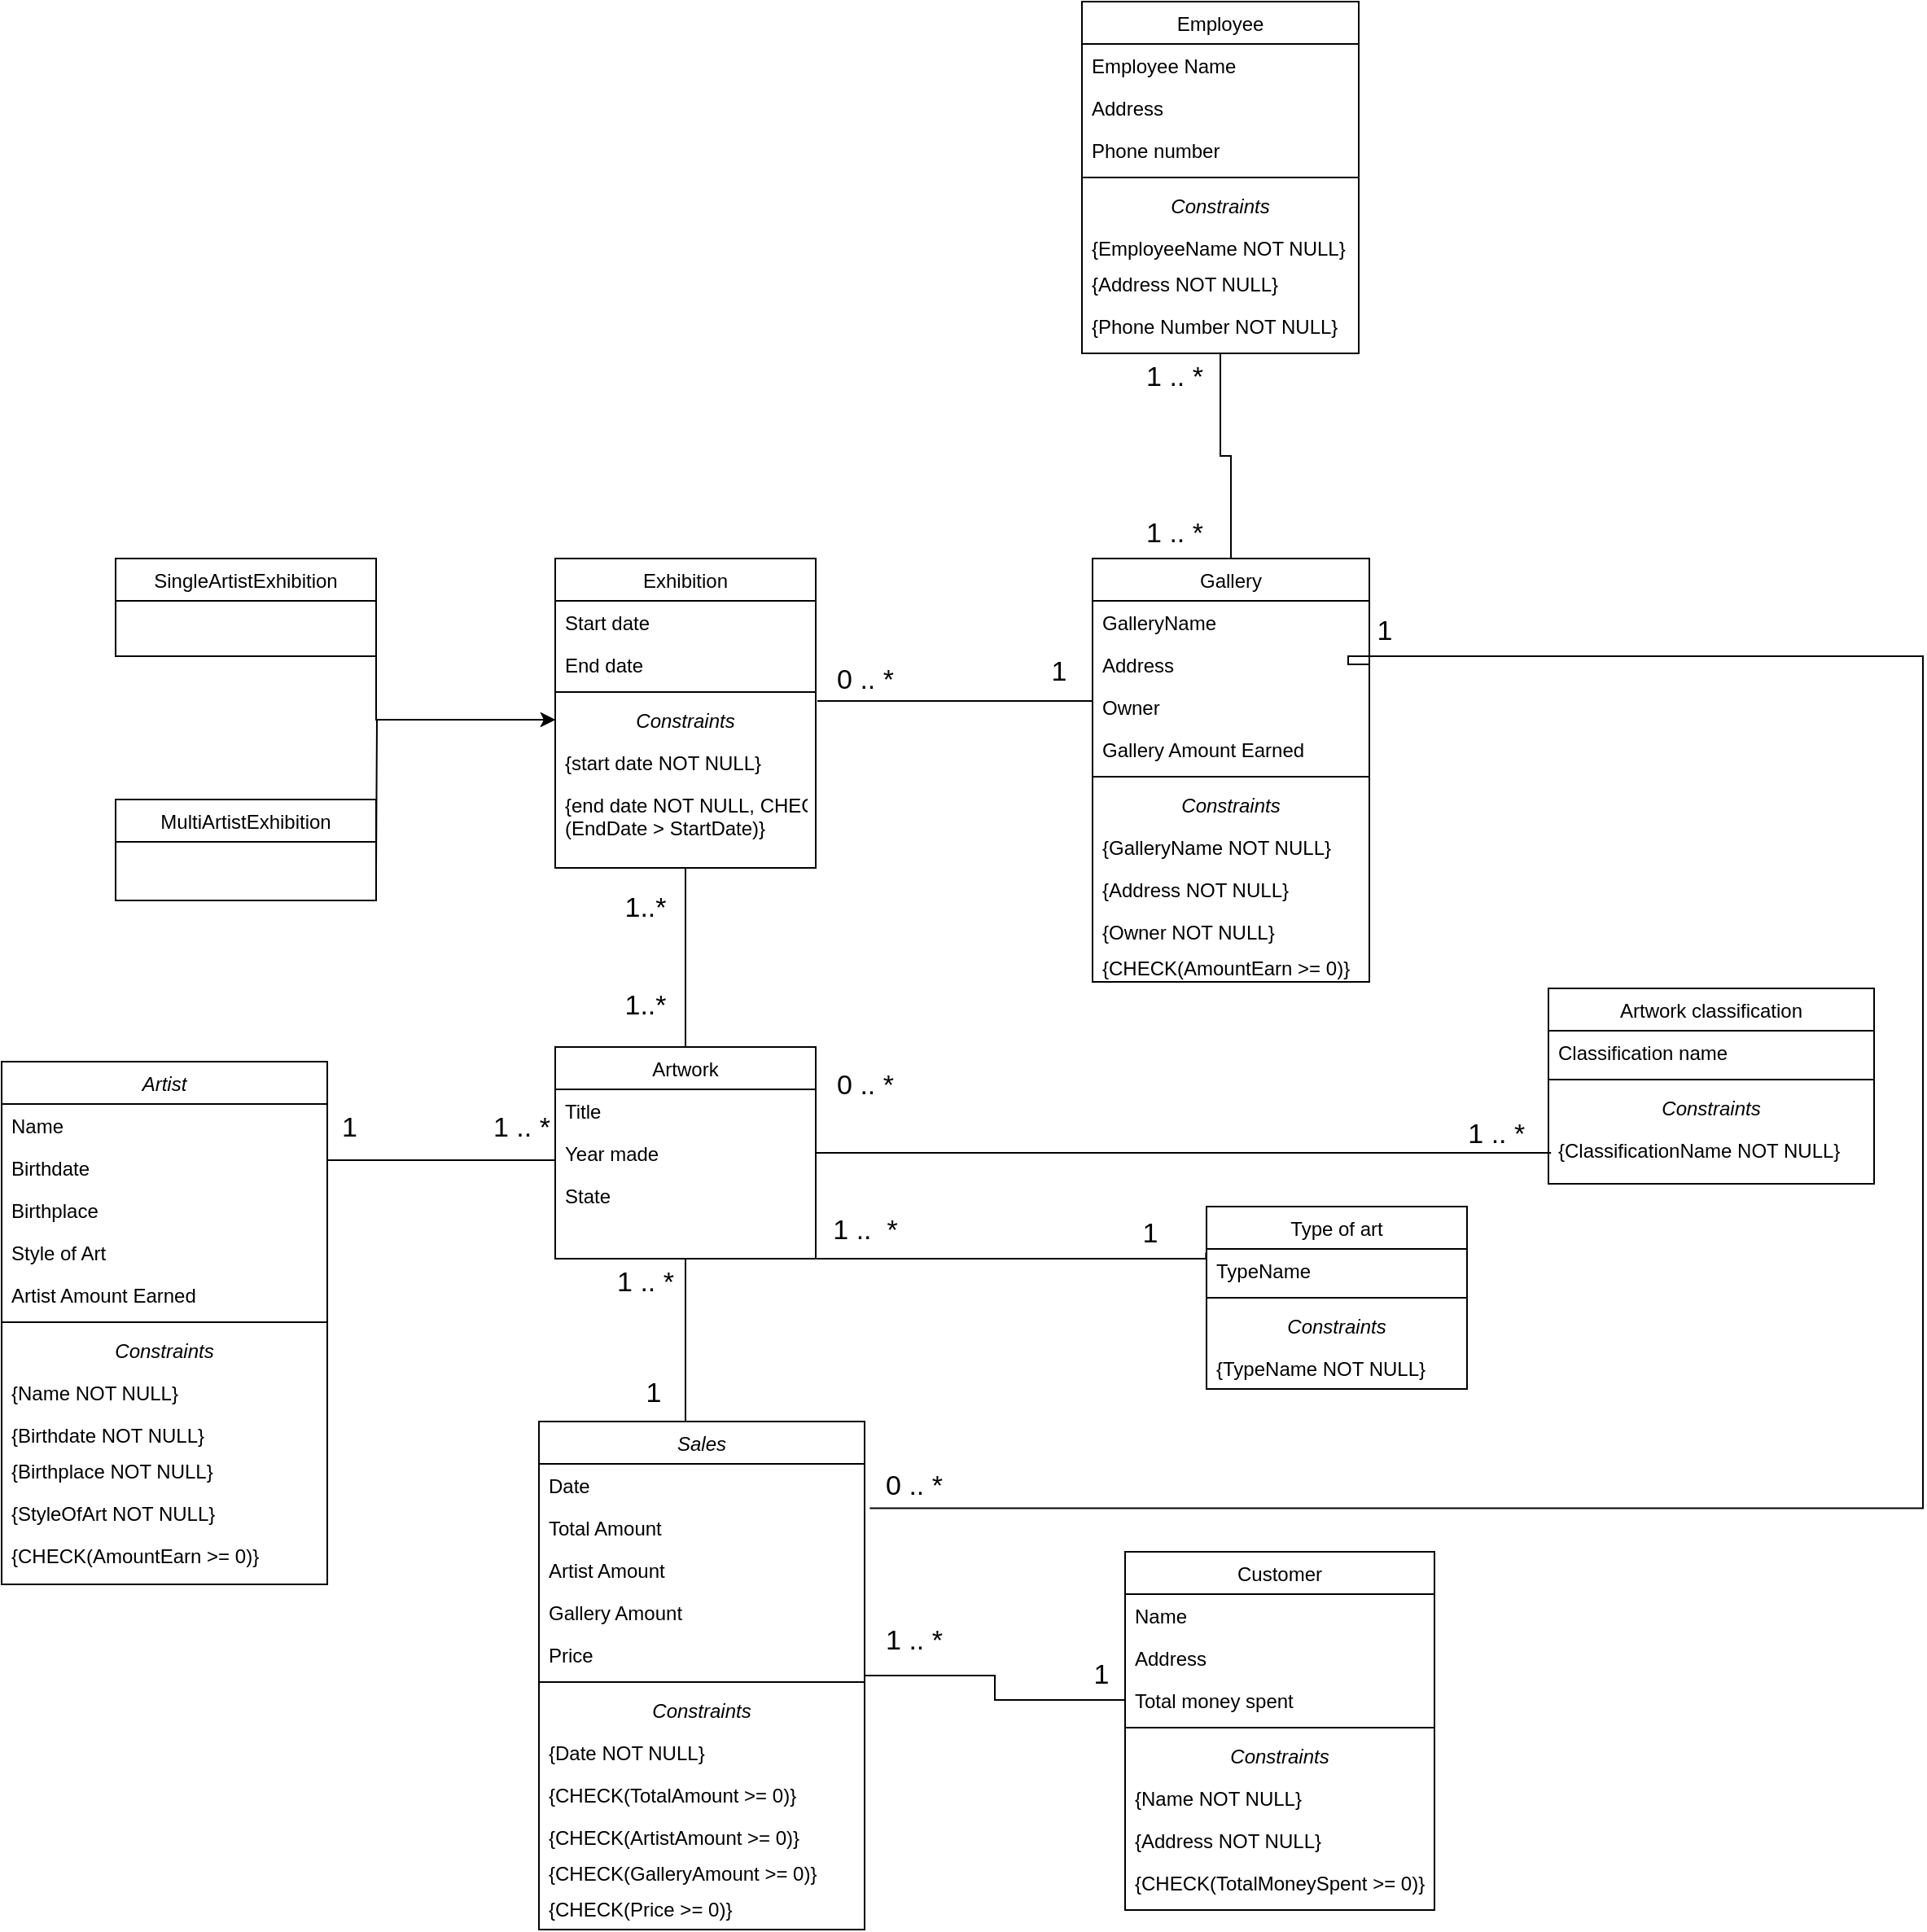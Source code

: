 <mxfile version="22.0.8" type="github">
  <diagram id="C5RBs43oDa-KdzZeNtuy" name="Page-1">
    <mxGraphModel dx="2284" dy="2453" grid="1" gridSize="10" guides="1" tooltips="1" connect="1" arrows="1" fold="1" page="1" pageScale="1" pageWidth="827" pageHeight="1169" math="0" shadow="0">
      <root>
        <mxCell id="WIyWlLk6GJQsqaUBKTNV-0" />
        <mxCell id="WIyWlLk6GJQsqaUBKTNV-1" parent="WIyWlLk6GJQsqaUBKTNV-0" />
        <mxCell id="zkfFHV4jXpPFQw0GAbJ--0" value="Artist" style="swimlane;fontStyle=2;align=center;verticalAlign=top;childLayout=stackLayout;horizontal=1;startSize=26;horizontalStack=0;resizeParent=1;resizeLast=0;collapsible=1;marginBottom=0;rounded=0;shadow=0;strokeWidth=1;" parent="WIyWlLk6GJQsqaUBKTNV-1" vertex="1">
          <mxGeometry y="339" width="200" height="321" as="geometry">
            <mxRectangle x="230" y="140" width="160" height="26" as="alternateBounds" />
          </mxGeometry>
        </mxCell>
        <mxCell id="zkfFHV4jXpPFQw0GAbJ--1" value="Name" style="text;align=left;verticalAlign=top;spacingLeft=4;spacingRight=4;overflow=hidden;rotatable=0;points=[[0,0.5],[1,0.5]];portConstraint=eastwest;" parent="zkfFHV4jXpPFQw0GAbJ--0" vertex="1">
          <mxGeometry y="26" width="200" height="26" as="geometry" />
        </mxCell>
        <mxCell id="zkfFHV4jXpPFQw0GAbJ--2" value="Birthdate" style="text;align=left;verticalAlign=top;spacingLeft=4;spacingRight=4;overflow=hidden;rotatable=0;points=[[0,0.5],[1,0.5]];portConstraint=eastwest;rounded=0;shadow=0;html=0;" parent="zkfFHV4jXpPFQw0GAbJ--0" vertex="1">
          <mxGeometry y="52" width="200" height="26" as="geometry" />
        </mxCell>
        <mxCell id="zkfFHV4jXpPFQw0GAbJ--3" value="Birthplace" style="text;align=left;verticalAlign=top;spacingLeft=4;spacingRight=4;overflow=hidden;rotatable=0;points=[[0,0.5],[1,0.5]];portConstraint=eastwest;rounded=0;shadow=0;html=0;" parent="zkfFHV4jXpPFQw0GAbJ--0" vertex="1">
          <mxGeometry y="78" width="200" height="26" as="geometry" />
        </mxCell>
        <mxCell id="MJhBKByCiT642TWQCbaf-4" value="Style of Art" style="text;align=left;verticalAlign=top;spacingLeft=4;spacingRight=4;overflow=hidden;rotatable=0;points=[[0,0.5],[1,0.5]];portConstraint=eastwest;rounded=0;shadow=0;html=0;" parent="zkfFHV4jXpPFQw0GAbJ--0" vertex="1">
          <mxGeometry y="104" width="200" height="26" as="geometry" />
        </mxCell>
        <mxCell id="-wBC0kQ_GXIAdBA3l2kJ-47" value="Artist Amount Earned" style="text;align=left;verticalAlign=top;spacingLeft=4;spacingRight=4;overflow=hidden;rotatable=0;points=[[0,0.5],[1,0.5]];portConstraint=eastwest;rounded=0;shadow=0;html=0;" parent="zkfFHV4jXpPFQw0GAbJ--0" vertex="1">
          <mxGeometry y="130" width="200" height="26" as="geometry" />
        </mxCell>
        <mxCell id="H4XAAWOFmpJolBuUXA3--51" value="" style="line;html=1;strokeWidth=1;align=left;verticalAlign=middle;spacingTop=-1;spacingLeft=3;spacingRight=3;rotatable=0;labelPosition=right;points=[];portConstraint=eastwest;" vertex="1" parent="zkfFHV4jXpPFQw0GAbJ--0">
          <mxGeometry y="156" width="200" height="8" as="geometry" />
        </mxCell>
        <mxCell id="H4XAAWOFmpJolBuUXA3--52" value="Constraints" style="text;align=center;verticalAlign=top;spacingLeft=4;spacingRight=4;overflow=hidden;rotatable=0;points=[[0,0.5],[1,0.5]];portConstraint=eastwest;fontStyle=2" vertex="1" parent="zkfFHV4jXpPFQw0GAbJ--0">
          <mxGeometry y="164" width="200" height="26" as="geometry" />
        </mxCell>
        <mxCell id="H4XAAWOFmpJolBuUXA3--53" value="{Name NOT NULL}" style="text;align=left;verticalAlign=top;spacingLeft=4;spacingRight=4;overflow=hidden;rotatable=0;points=[[0,0.5],[1,0.5]];portConstraint=eastwest;" vertex="1" parent="zkfFHV4jXpPFQw0GAbJ--0">
          <mxGeometry y="190" width="200" height="26" as="geometry" />
        </mxCell>
        <mxCell id="H4XAAWOFmpJolBuUXA3--55" value="{Birthdate NOT NULL}" style="text;align=left;verticalAlign=top;spacingLeft=4;spacingRight=4;overflow=hidden;rotatable=0;points=[[0,0.5],[1,0.5]];portConstraint=eastwest;" vertex="1" parent="zkfFHV4jXpPFQw0GAbJ--0">
          <mxGeometry y="216" width="200" height="22" as="geometry" />
        </mxCell>
        <mxCell id="H4XAAWOFmpJolBuUXA3--54" value="{Birthplace NOT NULL}" style="text;align=left;verticalAlign=top;spacingLeft=4;spacingRight=4;overflow=hidden;rotatable=0;points=[[0,0.5],[1,0.5]];portConstraint=eastwest;" vertex="1" parent="zkfFHV4jXpPFQw0GAbJ--0">
          <mxGeometry y="238" width="200" height="26" as="geometry" />
        </mxCell>
        <mxCell id="H4XAAWOFmpJolBuUXA3--57" value="{StyleOfArt NOT NULL}" style="text;align=left;verticalAlign=top;spacingLeft=4;spacingRight=4;overflow=hidden;rotatable=0;points=[[0,0.5],[1,0.5]];portConstraint=eastwest;" vertex="1" parent="zkfFHV4jXpPFQw0GAbJ--0">
          <mxGeometry y="264" width="200" height="26" as="geometry" />
        </mxCell>
        <mxCell id="H4XAAWOFmpJolBuUXA3--56" value="{CHECK(AmountEarn &gt;= 0)}" style="text;align=left;verticalAlign=top;spacingLeft=4;spacingRight=4;overflow=hidden;rotatable=0;points=[[0,0.5],[1,0.5]];portConstraint=eastwest;" vertex="1" parent="zkfFHV4jXpPFQw0GAbJ--0">
          <mxGeometry y="290" width="200" height="22" as="geometry" />
        </mxCell>
        <mxCell id="zkfFHV4jXpPFQw0GAbJ--6" value="Artwork classification" style="swimlane;fontStyle=0;align=center;verticalAlign=top;childLayout=stackLayout;horizontal=1;startSize=26;horizontalStack=0;resizeParent=1;resizeLast=0;collapsible=1;marginBottom=0;rounded=0;shadow=0;strokeWidth=1;" parent="WIyWlLk6GJQsqaUBKTNV-1" vertex="1">
          <mxGeometry x="950" y="294" width="200" height="120" as="geometry">
            <mxRectangle x="130" y="380" width="160" height="26" as="alternateBounds" />
          </mxGeometry>
        </mxCell>
        <mxCell id="zkfFHV4jXpPFQw0GAbJ--7" value="Classification name" style="text;align=left;verticalAlign=top;spacingLeft=4;spacingRight=4;overflow=hidden;rotatable=0;points=[[0,0.5],[1,0.5]];portConstraint=eastwest;" parent="zkfFHV4jXpPFQw0GAbJ--6" vertex="1">
          <mxGeometry y="26" width="200" height="26" as="geometry" />
        </mxCell>
        <mxCell id="H4XAAWOFmpJolBuUXA3--82" value="" style="line;html=1;strokeWidth=1;align=left;verticalAlign=middle;spacingTop=-1;spacingLeft=3;spacingRight=3;rotatable=0;labelPosition=right;points=[];portConstraint=eastwest;" vertex="1" parent="zkfFHV4jXpPFQw0GAbJ--6">
          <mxGeometry y="52" width="200" height="8" as="geometry" />
        </mxCell>
        <mxCell id="H4XAAWOFmpJolBuUXA3--83" value="Constraints" style="text;align=center;verticalAlign=top;spacingLeft=4;spacingRight=4;overflow=hidden;rotatable=0;points=[[0,0.5],[1,0.5]];portConstraint=eastwest;fontStyle=2" vertex="1" parent="zkfFHV4jXpPFQw0GAbJ--6">
          <mxGeometry y="60" width="200" height="26" as="geometry" />
        </mxCell>
        <mxCell id="H4XAAWOFmpJolBuUXA3--85" value="{ClassificationName NOT NULL}" style="text;align=left;verticalAlign=top;spacingLeft=4;spacingRight=4;overflow=hidden;rotatable=0;points=[[0,0.5],[1,0.5]];portConstraint=eastwest;" vertex="1" parent="zkfFHV4jXpPFQw0GAbJ--6">
          <mxGeometry y="86" width="200" height="26" as="geometry" />
        </mxCell>
        <mxCell id="zkfFHV4jXpPFQw0GAbJ--13" value="Customer" style="swimlane;fontStyle=0;align=center;verticalAlign=top;childLayout=stackLayout;horizontal=1;startSize=26;horizontalStack=0;resizeParent=1;resizeLast=0;collapsible=1;marginBottom=0;rounded=0;shadow=0;strokeWidth=1;" parent="WIyWlLk6GJQsqaUBKTNV-1" vertex="1">
          <mxGeometry x="690" y="640" width="190" height="220" as="geometry">
            <mxRectangle x="340" y="380" width="170" height="26" as="alternateBounds" />
          </mxGeometry>
        </mxCell>
        <mxCell id="zkfFHV4jXpPFQw0GAbJ--14" value="Name" style="text;align=left;verticalAlign=top;spacingLeft=4;spacingRight=4;overflow=hidden;rotatable=0;points=[[0,0.5],[1,0.5]];portConstraint=eastwest;" parent="zkfFHV4jXpPFQw0GAbJ--13" vertex="1">
          <mxGeometry y="26" width="190" height="26" as="geometry" />
        </mxCell>
        <mxCell id="MJhBKByCiT642TWQCbaf-11" value="Address" style="text;align=left;verticalAlign=top;spacingLeft=4;spacingRight=4;overflow=hidden;rotatable=0;points=[[0,0.5],[1,0.5]];portConstraint=eastwest;" parent="zkfFHV4jXpPFQw0GAbJ--13" vertex="1">
          <mxGeometry y="52" width="190" height="26" as="geometry" />
        </mxCell>
        <mxCell id="MJhBKByCiT642TWQCbaf-12" value="Total money spent" style="text;align=left;verticalAlign=top;spacingLeft=4;spacingRight=4;overflow=hidden;rotatable=0;points=[[0,0.5],[1,0.5]];portConstraint=eastwest;" parent="zkfFHV4jXpPFQw0GAbJ--13" vertex="1">
          <mxGeometry y="78" width="190" height="26" as="geometry" />
        </mxCell>
        <mxCell id="H4XAAWOFmpJolBuUXA3--74" value="" style="line;html=1;strokeWidth=1;align=left;verticalAlign=middle;spacingTop=-1;spacingLeft=3;spacingRight=3;rotatable=0;labelPosition=right;points=[];portConstraint=eastwest;" vertex="1" parent="zkfFHV4jXpPFQw0GAbJ--13">
          <mxGeometry y="104" width="190" height="8" as="geometry" />
        </mxCell>
        <mxCell id="H4XAAWOFmpJolBuUXA3--75" value="Constraints" style="text;align=center;verticalAlign=top;spacingLeft=4;spacingRight=4;overflow=hidden;rotatable=0;points=[[0,0.5],[1,0.5]];portConstraint=eastwest;fontStyle=2" vertex="1" parent="zkfFHV4jXpPFQw0GAbJ--13">
          <mxGeometry y="112" width="190" height="26" as="geometry" />
        </mxCell>
        <mxCell id="H4XAAWOFmpJolBuUXA3--78" value="{Name NOT NULL}" style="text;align=left;verticalAlign=top;spacingLeft=4;spacingRight=4;overflow=hidden;rotatable=0;points=[[0,0.5],[1,0.5]];portConstraint=eastwest;" vertex="1" parent="zkfFHV4jXpPFQw0GAbJ--13">
          <mxGeometry y="138" width="190" height="26" as="geometry" />
        </mxCell>
        <mxCell id="H4XAAWOFmpJolBuUXA3--76" value="{Address NOT NULL}" style="text;align=left;verticalAlign=top;spacingLeft=4;spacingRight=4;overflow=hidden;rotatable=0;points=[[0,0.5],[1,0.5]];portConstraint=eastwest;" vertex="1" parent="zkfFHV4jXpPFQw0GAbJ--13">
          <mxGeometry y="164" width="190" height="26" as="geometry" />
        </mxCell>
        <mxCell id="H4XAAWOFmpJolBuUXA3--77" value="{CHECK(TotalMoneySpent &gt;= 0)} " style="text;align=left;verticalAlign=top;spacingLeft=4;spacingRight=4;overflow=hidden;rotatable=0;points=[[0,0.5],[1,0.5]];portConstraint=eastwest;" vertex="1" parent="zkfFHV4jXpPFQw0GAbJ--13">
          <mxGeometry y="190" width="190" height="26" as="geometry" />
        </mxCell>
        <mxCell id="zkfFHV4jXpPFQw0GAbJ--17" value="Artwork" style="swimlane;fontStyle=0;align=center;verticalAlign=top;childLayout=stackLayout;horizontal=1;startSize=26;horizontalStack=0;resizeParent=1;resizeLast=0;collapsible=1;marginBottom=0;rounded=0;shadow=0;strokeWidth=1;" parent="WIyWlLk6GJQsqaUBKTNV-1" vertex="1">
          <mxGeometry x="340" y="330" width="160" height="130" as="geometry">
            <mxRectangle x="550" y="140" width="160" height="26" as="alternateBounds" />
          </mxGeometry>
        </mxCell>
        <mxCell id="zkfFHV4jXpPFQw0GAbJ--18" value="Title" style="text;align=left;verticalAlign=top;spacingLeft=4;spacingRight=4;overflow=hidden;rotatable=0;points=[[0,0.5],[1,0.5]];portConstraint=eastwest;" parent="zkfFHV4jXpPFQw0GAbJ--17" vertex="1">
          <mxGeometry y="26" width="160" height="26" as="geometry" />
        </mxCell>
        <mxCell id="H4XAAWOFmpJolBuUXA3--84" style="edgeStyle=orthogonalEdgeStyle;rounded=0;orthogonalLoop=1;jettySize=auto;html=1;endArrow=none;endFill=0;" edge="1" parent="zkfFHV4jXpPFQw0GAbJ--17" source="MJhBKByCiT642TWQCbaf-0">
          <mxGeometry relative="1" as="geometry">
            <mxPoint x="611.6" y="65" as="targetPoint" />
          </mxGeometry>
        </mxCell>
        <mxCell id="MJhBKByCiT642TWQCbaf-0" value="Year made" style="text;align=left;verticalAlign=top;spacingLeft=4;spacingRight=4;overflow=hidden;rotatable=0;points=[[0,0.5],[1,0.5]];portConstraint=eastwest;rounded=0;shadow=0;html=0;" parent="zkfFHV4jXpPFQw0GAbJ--17" vertex="1">
          <mxGeometry y="52" width="160" height="26" as="geometry" />
        </mxCell>
        <mxCell id="-wBC0kQ_GXIAdBA3l2kJ-43" value="State" style="text;align=left;verticalAlign=top;spacingLeft=4;spacingRight=4;overflow=hidden;rotatable=0;points=[[0,0.5],[1,0.5]];portConstraint=eastwest;rounded=0;shadow=0;html=0;" parent="zkfFHV4jXpPFQw0GAbJ--17" vertex="1">
          <mxGeometry y="78" width="160" height="26" as="geometry" />
        </mxCell>
        <mxCell id="zkfFHV4jXpPFQw0GAbJ--26" value="" style="endArrow=none;shadow=0;strokeWidth=1;rounded=0;endFill=0;edgeStyle=elbowEdgeStyle;elbow=vertical;" parent="WIyWlLk6GJQsqaUBKTNV-1" source="zkfFHV4jXpPFQw0GAbJ--0" target="zkfFHV4jXpPFQw0GAbJ--17" edge="1">
          <mxGeometry x="0.5" y="41" relative="1" as="geometry">
            <mxPoint x="380" y="192" as="sourcePoint" />
            <mxPoint x="540" y="192" as="targetPoint" />
            <mxPoint x="-40" y="32" as="offset" />
          </mxGeometry>
        </mxCell>
        <mxCell id="zkfFHV4jXpPFQw0GAbJ--27" value="1 .. *" style="resizable=0;align=left;verticalAlign=bottom;labelBackgroundColor=none;fontSize=17;" parent="zkfFHV4jXpPFQw0GAbJ--26" connectable="0" vertex="1">
          <mxGeometry x="-1" relative="1" as="geometry">
            <mxPoint x="100" y="-10" as="offset" />
          </mxGeometry>
        </mxCell>
        <mxCell id="zkfFHV4jXpPFQw0GAbJ--28" value="1" style="resizable=0;align=right;verticalAlign=bottom;labelBackgroundColor=none;fontSize=17;" parent="zkfFHV4jXpPFQw0GAbJ--26" connectable="0" vertex="1">
          <mxGeometry x="1" relative="1" as="geometry">
            <mxPoint x="-120" y="-10" as="offset" />
          </mxGeometry>
        </mxCell>
        <mxCell id="MJhBKByCiT642TWQCbaf-2" value="1 .. *&amp;nbsp;" style="text;html=1;align=center;verticalAlign=middle;resizable=0;points=[];autosize=1;strokeColor=none;fillColor=none;spacingTop=0;fontSize=17;" parent="WIyWlLk6GJQsqaUBKTNV-1" vertex="1">
          <mxGeometry x="890" y="369" width="60" height="30" as="geometry" />
        </mxCell>
        <mxCell id="MJhBKByCiT642TWQCbaf-3" value="0 .. *" style="text;html=1;align=center;verticalAlign=middle;resizable=0;points=[];autosize=1;strokeColor=none;fillColor=none;fontSize=17;" parent="WIyWlLk6GJQsqaUBKTNV-1" vertex="1">
          <mxGeometry x="500" y="339" width="60" height="30" as="geometry" />
        </mxCell>
        <mxCell id="MJhBKByCiT642TWQCbaf-8" style="edgeStyle=orthogonalEdgeStyle;rounded=0;orthogonalLoop=1;jettySize=auto;html=1;entryX=0.5;entryY=0;entryDx=0;entryDy=0;endArrow=none;endFill=0;" parent="WIyWlLk6GJQsqaUBKTNV-1" source="MJhBKByCiT642TWQCbaf-5" target="zkfFHV4jXpPFQw0GAbJ--17" edge="1">
          <mxGeometry relative="1" as="geometry" />
        </mxCell>
        <mxCell id="MJhBKByCiT642TWQCbaf-5" value="Exhibition" style="swimlane;fontStyle=0;align=center;verticalAlign=top;childLayout=stackLayout;horizontal=1;startSize=26;horizontalStack=0;resizeParent=1;resizeLast=0;collapsible=1;marginBottom=0;rounded=0;shadow=0;strokeWidth=1;" parent="WIyWlLk6GJQsqaUBKTNV-1" vertex="1">
          <mxGeometry x="340" y="30" width="160" height="190" as="geometry">
            <mxRectangle x="340" y="380" width="170" height="26" as="alternateBounds" />
          </mxGeometry>
        </mxCell>
        <mxCell id="MJhBKByCiT642TWQCbaf-6" value="Start date" style="text;align=left;verticalAlign=top;spacingLeft=4;spacingRight=4;overflow=hidden;rotatable=0;points=[[0,0.5],[1,0.5]];portConstraint=eastwest;" parent="MJhBKByCiT642TWQCbaf-5" vertex="1">
          <mxGeometry y="26" width="160" height="26" as="geometry" />
        </mxCell>
        <mxCell id="MJhBKByCiT642TWQCbaf-7" value="End date" style="text;align=left;verticalAlign=top;spacingLeft=4;spacingRight=4;overflow=hidden;rotatable=0;points=[[0,0.5],[1,0.5]];portConstraint=eastwest;" parent="MJhBKByCiT642TWQCbaf-5" vertex="1">
          <mxGeometry y="52" width="160" height="26" as="geometry" />
        </mxCell>
        <mxCell id="H4XAAWOFmpJolBuUXA3--23" value="" style="line;html=1;strokeWidth=1;align=left;verticalAlign=middle;spacingTop=-1;spacingLeft=3;spacingRight=3;rotatable=0;labelPosition=right;points=[];portConstraint=eastwest;" vertex="1" parent="MJhBKByCiT642TWQCbaf-5">
          <mxGeometry y="78" width="160" height="8" as="geometry" />
        </mxCell>
        <mxCell id="H4XAAWOFmpJolBuUXA3--24" value="Constraints" style="text;align=center;verticalAlign=top;spacingLeft=4;spacingRight=4;overflow=hidden;rotatable=0;points=[[0,0.5],[1,0.5]];portConstraint=eastwest;fontStyle=2" vertex="1" parent="MJhBKByCiT642TWQCbaf-5">
          <mxGeometry y="86" width="160" height="26" as="geometry" />
        </mxCell>
        <mxCell id="H4XAAWOFmpJolBuUXA3--26" value="{start date NOT NULL}" style="text;align=left;verticalAlign=top;spacingLeft=4;spacingRight=4;overflow=hidden;rotatable=0;points=[[0,0.5],[1,0.5]];portConstraint=eastwest;" vertex="1" parent="MJhBKByCiT642TWQCbaf-5">
          <mxGeometry y="112" width="160" height="26" as="geometry" />
        </mxCell>
        <mxCell id="H4XAAWOFmpJolBuUXA3--27" value="{end date NOT NULL, CHECK&#xa;(EndDate &gt; StartDate)}" style="text;align=left;verticalAlign=top;spacingLeft=4;spacingRight=4;overflow=hidden;rotatable=0;points=[[0,0.5],[1,0.5]];portConstraint=eastwest;" vertex="1" parent="MJhBKByCiT642TWQCbaf-5">
          <mxGeometry y="138" width="160" height="52" as="geometry" />
        </mxCell>
        <mxCell id="MJhBKByCiT642TWQCbaf-9" value="1..*" style="text;html=1;align=center;verticalAlign=middle;resizable=0;points=[];autosize=1;strokeColor=none;fillColor=none;fontSize=17;" parent="WIyWlLk6GJQsqaUBKTNV-1" vertex="1">
          <mxGeometry x="370" y="230" width="50" height="30" as="geometry" />
        </mxCell>
        <mxCell id="MJhBKByCiT642TWQCbaf-10" value="1..*" style="text;html=1;align=center;verticalAlign=middle;resizable=0;points=[];autosize=1;strokeColor=none;fillColor=none;fontSize=17;" parent="WIyWlLk6GJQsqaUBKTNV-1" vertex="1">
          <mxGeometry x="370" y="290" width="50" height="30" as="geometry" />
        </mxCell>
        <mxCell id="-wBC0kQ_GXIAdBA3l2kJ-2" value="Gallery" style="swimlane;fontStyle=0;align=center;verticalAlign=top;childLayout=stackLayout;horizontal=1;startSize=26;horizontalStack=0;resizeParent=1;resizeLast=0;collapsible=1;marginBottom=0;rounded=0;shadow=0;strokeWidth=1;" parent="WIyWlLk6GJQsqaUBKTNV-1" vertex="1">
          <mxGeometry x="670" y="30" width="170" height="260" as="geometry">
            <mxRectangle x="550" y="140" width="160" height="26" as="alternateBounds" />
          </mxGeometry>
        </mxCell>
        <mxCell id="-wBC0kQ_GXIAdBA3l2kJ-3" value="GalleryName" style="text;align=left;verticalAlign=top;spacingLeft=4;spacingRight=4;overflow=hidden;rotatable=0;points=[[0,0.5],[1,0.5]];portConstraint=eastwest;" parent="-wBC0kQ_GXIAdBA3l2kJ-2" vertex="1">
          <mxGeometry y="26" width="170" height="26" as="geometry" />
        </mxCell>
        <mxCell id="-wBC0kQ_GXIAdBA3l2kJ-4" value="Address" style="text;align=left;verticalAlign=top;spacingLeft=4;spacingRight=4;overflow=hidden;rotatable=0;points=[[0,0.5],[1,0.5]];portConstraint=eastwest;rounded=0;shadow=0;html=0;" parent="-wBC0kQ_GXIAdBA3l2kJ-2" vertex="1">
          <mxGeometry y="52" width="170" height="26" as="geometry" />
        </mxCell>
        <mxCell id="-wBC0kQ_GXIAdBA3l2kJ-5" value="Owner " style="text;align=left;verticalAlign=top;spacingLeft=4;spacingRight=4;overflow=hidden;rotatable=0;points=[[0,0.5],[1,0.5]];portConstraint=eastwest;rounded=0;shadow=0;html=0;" parent="-wBC0kQ_GXIAdBA3l2kJ-2" vertex="1">
          <mxGeometry y="78" width="170" height="26" as="geometry" />
        </mxCell>
        <mxCell id="-wBC0kQ_GXIAdBA3l2kJ-49" value="Gallery Amount Earned" style="text;align=left;verticalAlign=top;spacingLeft=4;spacingRight=4;overflow=hidden;rotatable=0;points=[[0,0.5],[1,0.5]];portConstraint=eastwest;rounded=0;shadow=0;html=0;" parent="-wBC0kQ_GXIAdBA3l2kJ-2" vertex="1">
          <mxGeometry y="104" width="170" height="26" as="geometry" />
        </mxCell>
        <mxCell id="H4XAAWOFmpJolBuUXA3--38" value="" style="line;html=1;strokeWidth=1;align=left;verticalAlign=middle;spacingTop=-1;spacingLeft=3;spacingRight=3;rotatable=0;labelPosition=right;points=[];portConstraint=eastwest;" vertex="1" parent="-wBC0kQ_GXIAdBA3l2kJ-2">
          <mxGeometry y="130" width="170" height="8" as="geometry" />
        </mxCell>
        <mxCell id="H4XAAWOFmpJolBuUXA3--39" value="Constraints" style="text;align=center;verticalAlign=top;spacingLeft=4;spacingRight=4;overflow=hidden;rotatable=0;points=[[0,0.5],[1,0.5]];portConstraint=eastwest;fontStyle=2" vertex="1" parent="-wBC0kQ_GXIAdBA3l2kJ-2">
          <mxGeometry y="138" width="170" height="26" as="geometry" />
        </mxCell>
        <mxCell id="H4XAAWOFmpJolBuUXA3--42" value="{GalleryName NOT NULL}" style="text;align=left;verticalAlign=top;spacingLeft=4;spacingRight=4;overflow=hidden;rotatable=0;points=[[0,0.5],[1,0.5]];portConstraint=eastwest;" vertex="1" parent="-wBC0kQ_GXIAdBA3l2kJ-2">
          <mxGeometry y="164" width="170" height="26" as="geometry" />
        </mxCell>
        <mxCell id="H4XAAWOFmpJolBuUXA3--41" value="{Address NOT NULL}" style="text;align=left;verticalAlign=top;spacingLeft=4;spacingRight=4;overflow=hidden;rotatable=0;points=[[0,0.5],[1,0.5]];portConstraint=eastwest;" vertex="1" parent="-wBC0kQ_GXIAdBA3l2kJ-2">
          <mxGeometry y="190" width="170" height="26" as="geometry" />
        </mxCell>
        <mxCell id="H4XAAWOFmpJolBuUXA3--40" value="{Owner NOT NULL}" style="text;align=left;verticalAlign=top;spacingLeft=4;spacingRight=4;overflow=hidden;rotatable=0;points=[[0,0.5],[1,0.5]];portConstraint=eastwest;" vertex="1" parent="-wBC0kQ_GXIAdBA3l2kJ-2">
          <mxGeometry y="216" width="170" height="22" as="geometry" />
        </mxCell>
        <mxCell id="H4XAAWOFmpJolBuUXA3--48" value="{CHECK(AmountEarn &gt;= 0)}" style="text;align=left;verticalAlign=top;spacingLeft=4;spacingRight=4;overflow=hidden;rotatable=0;points=[[0,0.5],[1,0.5]];portConstraint=eastwest;" vertex="1" parent="-wBC0kQ_GXIAdBA3l2kJ-2">
          <mxGeometry y="238" width="170" height="22" as="geometry" />
        </mxCell>
        <mxCell id="-wBC0kQ_GXIAdBA3l2kJ-8" value="0 .. *" style="text;html=1;align=center;verticalAlign=middle;resizable=0;points=[];autosize=1;strokeColor=none;fillColor=none;fontSize=17;" parent="WIyWlLk6GJQsqaUBKTNV-1" vertex="1">
          <mxGeometry x="500" y="90" width="60" height="30" as="geometry" />
        </mxCell>
        <mxCell id="-wBC0kQ_GXIAdBA3l2kJ-9" value="1" style="text;html=1;align=center;verticalAlign=middle;resizable=0;points=[];autosize=1;strokeColor=none;fillColor=none;fontSize=17;" parent="WIyWlLk6GJQsqaUBKTNV-1" vertex="1">
          <mxGeometry x="633.5" y="85" width="30" height="30" as="geometry" />
        </mxCell>
        <mxCell id="-wBC0kQ_GXIAdBA3l2kJ-17" value="Type of art" style="swimlane;fontStyle=0;align=center;verticalAlign=top;childLayout=stackLayout;horizontal=1;startSize=26;horizontalStack=0;resizeParent=1;resizeLast=0;collapsible=1;marginBottom=0;rounded=0;shadow=0;strokeWidth=1;" parent="WIyWlLk6GJQsqaUBKTNV-1" vertex="1">
          <mxGeometry x="740" y="428" width="160" height="112" as="geometry">
            <mxRectangle x="130" y="380" width="160" height="26" as="alternateBounds" />
          </mxGeometry>
        </mxCell>
        <mxCell id="-wBC0kQ_GXIAdBA3l2kJ-18" value="TypeName" style="text;align=left;verticalAlign=top;spacingLeft=4;spacingRight=4;overflow=hidden;rotatable=0;points=[[0,0.5],[1,0.5]];portConstraint=eastwest;" parent="-wBC0kQ_GXIAdBA3l2kJ-17" vertex="1">
          <mxGeometry y="26" width="160" height="26" as="geometry" />
        </mxCell>
        <mxCell id="H4XAAWOFmpJolBuUXA3--80" value="" style="line;html=1;strokeWidth=1;align=left;verticalAlign=middle;spacingTop=-1;spacingLeft=3;spacingRight=3;rotatable=0;labelPosition=right;points=[];portConstraint=eastwest;" vertex="1" parent="-wBC0kQ_GXIAdBA3l2kJ-17">
          <mxGeometry y="52" width="160" height="8" as="geometry" />
        </mxCell>
        <mxCell id="H4XAAWOFmpJolBuUXA3--81" value="Constraints" style="text;align=center;verticalAlign=top;spacingLeft=4;spacingRight=4;overflow=hidden;rotatable=0;points=[[0,0.5],[1,0.5]];portConstraint=eastwest;fontStyle=2" vertex="1" parent="-wBC0kQ_GXIAdBA3l2kJ-17">
          <mxGeometry y="60" width="160" height="26" as="geometry" />
        </mxCell>
        <mxCell id="H4XAAWOFmpJolBuUXA3--86" value="{TypeName NOT NULL}" style="text;align=left;verticalAlign=top;spacingLeft=4;spacingRight=4;overflow=hidden;rotatable=0;points=[[0,0.5],[1,0.5]];portConstraint=eastwest;" vertex="1" parent="-wBC0kQ_GXIAdBA3l2kJ-17">
          <mxGeometry y="86" width="160" height="26" as="geometry" />
        </mxCell>
        <mxCell id="-wBC0kQ_GXIAdBA3l2kJ-19" style="edgeStyle=orthogonalEdgeStyle;rounded=0;orthogonalLoop=1;jettySize=auto;html=1;entryX=1;entryY=1;entryDx=0;entryDy=0;endArrow=none;endFill=0;exitX=-0.002;exitY=0.09;exitDx=0;exitDy=0;exitPerimeter=0;" parent="WIyWlLk6GJQsqaUBKTNV-1" source="-wBC0kQ_GXIAdBA3l2kJ-18" target="zkfFHV4jXpPFQw0GAbJ--17" edge="1">
          <mxGeometry relative="1" as="geometry">
            <mxPoint x="505.12" y="413.252" as="targetPoint" />
            <Array as="points">
              <mxPoint x="740" y="460" />
            </Array>
          </mxGeometry>
        </mxCell>
        <mxCell id="-wBC0kQ_GXIAdBA3l2kJ-20" value="1" style="text;html=1;align=center;verticalAlign=middle;resizable=0;points=[];autosize=1;strokeColor=none;fillColor=none;fontSize=17;" parent="WIyWlLk6GJQsqaUBKTNV-1" vertex="1">
          <mxGeometry x="690" y="430" width="30" height="30" as="geometry" />
        </mxCell>
        <mxCell id="-wBC0kQ_GXIAdBA3l2kJ-21" value="1 ..&amp;nbsp; *" style="text;html=1;align=center;verticalAlign=middle;resizable=0;points=[];autosize=1;strokeColor=none;fillColor=none;fontSize=17;" parent="WIyWlLk6GJQsqaUBKTNV-1" vertex="1">
          <mxGeometry x="500" y="428" width="60" height="30" as="geometry" />
        </mxCell>
        <mxCell id="H4XAAWOFmpJolBuUXA3--90" style="edgeStyle=orthogonalEdgeStyle;rounded=0;orthogonalLoop=1;jettySize=auto;html=1;entryX=0;entryY=0.5;entryDx=0;entryDy=0;endArrow=none;endFill=0;" edge="1" parent="WIyWlLk6GJQsqaUBKTNV-1" source="-wBC0kQ_GXIAdBA3l2kJ-24" target="MJhBKByCiT642TWQCbaf-12">
          <mxGeometry relative="1" as="geometry" />
        </mxCell>
        <mxCell id="-wBC0kQ_GXIAdBA3l2kJ-24" value="Sales" style="swimlane;fontStyle=2;align=center;verticalAlign=top;childLayout=stackLayout;horizontal=1;startSize=26;horizontalStack=0;resizeParent=1;resizeLast=0;collapsible=1;marginBottom=0;rounded=0;shadow=0;strokeWidth=1;" parent="WIyWlLk6GJQsqaUBKTNV-1" vertex="1">
          <mxGeometry x="330" y="560" width="200" height="312" as="geometry">
            <mxRectangle x="230" y="140" width="160" height="26" as="alternateBounds" />
          </mxGeometry>
        </mxCell>
        <mxCell id="-wBC0kQ_GXIAdBA3l2kJ-25" value="Date" style="text;align=left;verticalAlign=top;spacingLeft=4;spacingRight=4;overflow=hidden;rotatable=0;points=[[0,0.5],[1,0.5]];portConstraint=eastwest;" parent="-wBC0kQ_GXIAdBA3l2kJ-24" vertex="1">
          <mxGeometry y="26" width="200" height="26" as="geometry" />
        </mxCell>
        <mxCell id="-wBC0kQ_GXIAdBA3l2kJ-26" value="Total Amount" style="text;align=left;verticalAlign=top;spacingLeft=4;spacingRight=4;overflow=hidden;rotatable=0;points=[[0,0.5],[1,0.5]];portConstraint=eastwest;rounded=0;shadow=0;html=0;" parent="-wBC0kQ_GXIAdBA3l2kJ-24" vertex="1">
          <mxGeometry y="52" width="200" height="26" as="geometry" />
        </mxCell>
        <mxCell id="-wBC0kQ_GXIAdBA3l2kJ-40" value="Artist Amount" style="text;align=left;verticalAlign=top;spacingLeft=4;spacingRight=4;overflow=hidden;rotatable=0;points=[[0,0.5],[1,0.5]];portConstraint=eastwest;rounded=0;shadow=0;html=0;" parent="-wBC0kQ_GXIAdBA3l2kJ-24" vertex="1">
          <mxGeometry y="78" width="200" height="26" as="geometry" />
        </mxCell>
        <mxCell id="-wBC0kQ_GXIAdBA3l2kJ-41" value="Gallery Amount" style="text;align=left;verticalAlign=top;spacingLeft=4;spacingRight=4;overflow=hidden;rotatable=0;points=[[0,0.5],[1,0.5]];portConstraint=eastwest;rounded=0;shadow=0;html=0;" parent="-wBC0kQ_GXIAdBA3l2kJ-24" vertex="1">
          <mxGeometry y="104" width="200" height="26" as="geometry" />
        </mxCell>
        <mxCell id="H4XAAWOFmpJolBuUXA3--7" value="Price" style="text;align=left;verticalAlign=top;spacingLeft=4;spacingRight=4;overflow=hidden;rotatable=0;points=[[0,0.5],[1,0.5]];portConstraint=eastwest;rounded=0;shadow=0;html=0;" vertex="1" parent="-wBC0kQ_GXIAdBA3l2kJ-24">
          <mxGeometry y="130" width="200" height="26" as="geometry" />
        </mxCell>
        <mxCell id="H4XAAWOFmpJolBuUXA3--58" value="" style="line;html=1;strokeWidth=1;align=left;verticalAlign=middle;spacingTop=-1;spacingLeft=3;spacingRight=3;rotatable=0;labelPosition=right;points=[];portConstraint=eastwest;" vertex="1" parent="-wBC0kQ_GXIAdBA3l2kJ-24">
          <mxGeometry y="156" width="200" height="8" as="geometry" />
        </mxCell>
        <mxCell id="H4XAAWOFmpJolBuUXA3--59" value="Constraints" style="text;align=center;verticalAlign=top;spacingLeft=4;spacingRight=4;overflow=hidden;rotatable=0;points=[[0,0.5],[1,0.5]];portConstraint=eastwest;fontStyle=2" vertex="1" parent="-wBC0kQ_GXIAdBA3l2kJ-24">
          <mxGeometry y="164" width="200" height="26" as="geometry" />
        </mxCell>
        <mxCell id="H4XAAWOFmpJolBuUXA3--60" value="{Date NOT NULL}" style="text;align=left;verticalAlign=top;spacingLeft=4;spacingRight=4;overflow=hidden;rotatable=0;points=[[0,0.5],[1,0.5]];portConstraint=eastwest;" vertex="1" parent="-wBC0kQ_GXIAdBA3l2kJ-24">
          <mxGeometry y="190" width="200" height="26" as="geometry" />
        </mxCell>
        <mxCell id="H4XAAWOFmpJolBuUXA3--63" value="{CHECK(TotalAmount &gt;= 0)} " style="text;align=left;verticalAlign=top;spacingLeft=4;spacingRight=4;overflow=hidden;rotatable=0;points=[[0,0.5],[1,0.5]];portConstraint=eastwest;" vertex="1" parent="-wBC0kQ_GXIAdBA3l2kJ-24">
          <mxGeometry y="216" width="200" height="26" as="geometry" />
        </mxCell>
        <mxCell id="H4XAAWOFmpJolBuUXA3--64" value="{CHECK(ArtistAmount &gt;= 0)}" style="text;align=left;verticalAlign=top;spacingLeft=4;spacingRight=4;overflow=hidden;rotatable=0;points=[[0,0.5],[1,0.5]];portConstraint=eastwest;" vertex="1" parent="-wBC0kQ_GXIAdBA3l2kJ-24">
          <mxGeometry y="242" width="200" height="22" as="geometry" />
        </mxCell>
        <mxCell id="H4XAAWOFmpJolBuUXA3--72" value="{CHECK(GalleryAmount &gt;= 0)}" style="text;align=left;verticalAlign=top;spacingLeft=4;spacingRight=4;overflow=hidden;rotatable=0;points=[[0,0.5],[1,0.5]];portConstraint=eastwest;" vertex="1" parent="-wBC0kQ_GXIAdBA3l2kJ-24">
          <mxGeometry y="264" width="200" height="22" as="geometry" />
        </mxCell>
        <mxCell id="H4XAAWOFmpJolBuUXA3--73" value="{CHECK(Price &gt;= 0)}" style="text;align=left;verticalAlign=top;spacingLeft=4;spacingRight=4;overflow=hidden;rotatable=0;points=[[0,0.5],[1,0.5]];portConstraint=eastwest;" vertex="1" parent="-wBC0kQ_GXIAdBA3l2kJ-24">
          <mxGeometry y="286" width="200" height="22" as="geometry" />
        </mxCell>
        <mxCell id="-wBC0kQ_GXIAdBA3l2kJ-30" value="1 .. *" style="text;html=1;align=center;verticalAlign=middle;resizable=0;points=[];autosize=1;strokeColor=none;fillColor=none;fontSize=17;" parent="WIyWlLk6GJQsqaUBKTNV-1" vertex="1">
          <mxGeometry x="530" y="680" width="60" height="30" as="geometry" />
        </mxCell>
        <mxCell id="-wBC0kQ_GXIAdBA3l2kJ-32" value="1" style="text;html=1;align=center;verticalAlign=middle;resizable=0;points=[];autosize=1;strokeColor=none;fillColor=none;fontSize=17;" parent="WIyWlLk6GJQsqaUBKTNV-1" vertex="1">
          <mxGeometry x="660" y="701" width="30" height="30" as="geometry" />
        </mxCell>
        <mxCell id="-wBC0kQ_GXIAdBA3l2kJ-33" style="edgeStyle=orthogonalEdgeStyle;rounded=0;orthogonalLoop=1;jettySize=auto;html=1;entryX=0.5;entryY=0;entryDx=0;entryDy=0;endArrow=none;endFill=0;" parent="WIyWlLk6GJQsqaUBKTNV-1" source="zkfFHV4jXpPFQw0GAbJ--17" target="-wBC0kQ_GXIAdBA3l2kJ-24" edge="1">
          <mxGeometry relative="1" as="geometry">
            <Array as="points">
              <mxPoint x="420" y="560" />
            </Array>
          </mxGeometry>
        </mxCell>
        <mxCell id="-wBC0kQ_GXIAdBA3l2kJ-34" value="1 .. *" style="text;html=1;align=center;verticalAlign=middle;resizable=0;points=[];autosize=1;strokeColor=none;fillColor=none;fontSize=17;" parent="WIyWlLk6GJQsqaUBKTNV-1" vertex="1">
          <mxGeometry x="365" y="460" width="60" height="30" as="geometry" />
        </mxCell>
        <mxCell id="-wBC0kQ_GXIAdBA3l2kJ-35" value="1" style="text;html=1;align=center;verticalAlign=middle;resizable=0;points=[];autosize=1;strokeColor=none;fillColor=none;fontSize=17;" parent="WIyWlLk6GJQsqaUBKTNV-1" vertex="1">
          <mxGeometry x="385" y="528" width="30" height="30" as="geometry" />
        </mxCell>
        <mxCell id="-wBC0kQ_GXIAdBA3l2kJ-37" style="edgeStyle=orthogonalEdgeStyle;rounded=0;orthogonalLoop=1;jettySize=auto;html=1;entryX=1.016;entryY=0.048;entryDx=0;entryDy=0;entryPerimeter=0;exitX=1;exitY=0.5;exitDx=0;exitDy=0;endArrow=none;endFill=0;" parent="WIyWlLk6GJQsqaUBKTNV-1" source="-wBC0kQ_GXIAdBA3l2kJ-4" target="-wBC0kQ_GXIAdBA3l2kJ-26" edge="1">
          <mxGeometry relative="1" as="geometry">
            <Array as="points">
              <mxPoint x="827" y="95" />
              <mxPoint x="827" y="90" />
              <mxPoint x="1180" y="90" />
              <mxPoint x="1180" y="613" />
            </Array>
          </mxGeometry>
        </mxCell>
        <mxCell id="-wBC0kQ_GXIAdBA3l2kJ-38" value="0 .. *" style="text;html=1;align=center;verticalAlign=middle;resizable=0;points=[];autosize=1;strokeColor=none;fillColor=none;fontSize=17;" parent="WIyWlLk6GJQsqaUBKTNV-1" vertex="1">
          <mxGeometry x="530" y="585" width="60" height="30" as="geometry" />
        </mxCell>
        <mxCell id="-wBC0kQ_GXIAdBA3l2kJ-39" value="1" style="text;html=1;align=center;verticalAlign=middle;resizable=0;points=[];autosize=1;strokeColor=none;fillColor=none;fontSize=17;" parent="WIyWlLk6GJQsqaUBKTNV-1" vertex="1">
          <mxGeometry x="833.5" y="60" width="30" height="30" as="geometry" />
        </mxCell>
        <mxCell id="-wBC0kQ_GXIAdBA3l2kJ-54" style="edgeStyle=orthogonalEdgeStyle;rounded=0;orthogonalLoop=1;jettySize=auto;html=1;entryX=0.5;entryY=0;entryDx=0;entryDy=0;endArrow=none;endFill=0;" parent="WIyWlLk6GJQsqaUBKTNV-1" source="-wBC0kQ_GXIAdBA3l2kJ-50" target="-wBC0kQ_GXIAdBA3l2kJ-2" edge="1">
          <mxGeometry relative="1" as="geometry" />
        </mxCell>
        <mxCell id="-wBC0kQ_GXIAdBA3l2kJ-50" value="Employee" style="swimlane;fontStyle=0;align=center;verticalAlign=top;childLayout=stackLayout;horizontal=1;startSize=26;horizontalStack=0;resizeParent=1;resizeLast=0;collapsible=1;marginBottom=0;rounded=0;shadow=0;strokeWidth=1;" parent="WIyWlLk6GJQsqaUBKTNV-1" vertex="1">
          <mxGeometry x="663.5" y="-312" width="170" height="216" as="geometry">
            <mxRectangle x="340" y="380" width="170" height="26" as="alternateBounds" />
          </mxGeometry>
        </mxCell>
        <mxCell id="-wBC0kQ_GXIAdBA3l2kJ-51" value="Employee Name" style="text;align=left;verticalAlign=top;spacingLeft=4;spacingRight=4;overflow=hidden;rotatable=0;points=[[0,0.5],[1,0.5]];portConstraint=eastwest;" parent="-wBC0kQ_GXIAdBA3l2kJ-50" vertex="1">
          <mxGeometry y="26" width="170" height="26" as="geometry" />
        </mxCell>
        <mxCell id="-wBC0kQ_GXIAdBA3l2kJ-52" value="Address" style="text;align=left;verticalAlign=top;spacingLeft=4;spacingRight=4;overflow=hidden;rotatable=0;points=[[0,0.5],[1,0.5]];portConstraint=eastwest;" parent="-wBC0kQ_GXIAdBA3l2kJ-50" vertex="1">
          <mxGeometry y="52" width="170" height="26" as="geometry" />
        </mxCell>
        <mxCell id="-wBC0kQ_GXIAdBA3l2kJ-53" value="Phone number" style="text;align=left;verticalAlign=top;spacingLeft=4;spacingRight=4;overflow=hidden;rotatable=0;points=[[0,0.5],[1,0.5]];portConstraint=eastwest;" parent="-wBC0kQ_GXIAdBA3l2kJ-50" vertex="1">
          <mxGeometry y="78" width="170" height="26" as="geometry" />
        </mxCell>
        <mxCell id="H4XAAWOFmpJolBuUXA3--31" value="" style="line;html=1;strokeWidth=1;align=left;verticalAlign=middle;spacingTop=-1;spacingLeft=3;spacingRight=3;rotatable=0;labelPosition=right;points=[];portConstraint=eastwest;" vertex="1" parent="-wBC0kQ_GXIAdBA3l2kJ-50">
          <mxGeometry y="104" width="170" height="8" as="geometry" />
        </mxCell>
        <mxCell id="H4XAAWOFmpJolBuUXA3--33" value="Constraints" style="text;align=center;verticalAlign=top;spacingLeft=4;spacingRight=4;overflow=hidden;rotatable=0;points=[[0,0.5],[1,0.5]];portConstraint=eastwest;fontStyle=2" vertex="1" parent="-wBC0kQ_GXIAdBA3l2kJ-50">
          <mxGeometry y="112" width="170" height="26" as="geometry" />
        </mxCell>
        <mxCell id="H4XAAWOFmpJolBuUXA3--35" value="{EmployeeName NOT NULL}" style="text;align=left;verticalAlign=top;spacingLeft=4;spacingRight=4;overflow=hidden;rotatable=0;points=[[0,0.5],[1,0.5]];portConstraint=eastwest;" vertex="1" parent="-wBC0kQ_GXIAdBA3l2kJ-50">
          <mxGeometry y="138" width="170" height="22" as="geometry" />
        </mxCell>
        <mxCell id="H4XAAWOFmpJolBuUXA3--34" value="{Address NOT NULL}" style="text;align=left;verticalAlign=top;spacingLeft=4;spacingRight=4;overflow=hidden;rotatable=0;points=[[0,0.5],[1,0.5]];portConstraint=eastwest;" vertex="1" parent="-wBC0kQ_GXIAdBA3l2kJ-50">
          <mxGeometry y="160" width="170" height="26" as="geometry" />
        </mxCell>
        <mxCell id="H4XAAWOFmpJolBuUXA3--36" value="{Phone Number NOT NULL}" style="text;align=left;verticalAlign=top;spacingLeft=4;spacingRight=4;overflow=hidden;rotatable=0;points=[[0,0.5],[1,0.5]];portConstraint=eastwest;" vertex="1" parent="-wBC0kQ_GXIAdBA3l2kJ-50">
          <mxGeometry y="186" width="170" height="26" as="geometry" />
        </mxCell>
        <mxCell id="-wBC0kQ_GXIAdBA3l2kJ-55" value="1 .. *" style="text;html=1;align=center;verticalAlign=middle;resizable=0;points=[];autosize=1;strokeColor=none;fillColor=none;fontSize=17;" parent="WIyWlLk6GJQsqaUBKTNV-1" vertex="1">
          <mxGeometry x="690" y="-96" width="60" height="30" as="geometry" />
        </mxCell>
        <mxCell id="-wBC0kQ_GXIAdBA3l2kJ-56" value="1 .. *" style="text;html=1;align=center;verticalAlign=middle;resizable=0;points=[];autosize=1;strokeColor=none;fillColor=none;fontSize=17;" parent="WIyWlLk6GJQsqaUBKTNV-1" vertex="1">
          <mxGeometry x="690" width="60" height="30" as="geometry" />
        </mxCell>
        <mxCell id="H4XAAWOFmpJolBuUXA3--50" style="edgeStyle=orthogonalEdgeStyle;rounded=0;orthogonalLoop=1;jettySize=auto;html=1;entryX=0;entryY=0.5;entryDx=0;entryDy=0;" edge="1" parent="WIyWlLk6GJQsqaUBKTNV-1" source="H4XAAWOFmpJolBuUXA3--11" target="H4XAAWOFmpJolBuUXA3--24">
          <mxGeometry relative="1" as="geometry">
            <Array as="points">
              <mxPoint x="230" y="129" />
            </Array>
          </mxGeometry>
        </mxCell>
        <mxCell id="H4XAAWOFmpJolBuUXA3--11" value="SingleArtistExhibition" style="swimlane;fontStyle=0;align=center;verticalAlign=top;childLayout=stackLayout;horizontal=1;startSize=26;horizontalStack=0;resizeParent=1;resizeLast=0;collapsible=1;marginBottom=0;rounded=0;shadow=0;strokeWidth=1;" vertex="1" parent="WIyWlLk6GJQsqaUBKTNV-1">
          <mxGeometry x="70" y="30" width="160" height="60" as="geometry">
            <mxRectangle x="340" y="380" width="170" height="26" as="alternateBounds" />
          </mxGeometry>
        </mxCell>
        <mxCell id="H4XAAWOFmpJolBuUXA3--29" style="edgeStyle=orthogonalEdgeStyle;rounded=0;orthogonalLoop=1;jettySize=auto;html=1;entryX=0;entryY=0.5;entryDx=0;entryDy=0;" edge="1" parent="WIyWlLk6GJQsqaUBKTNV-1" target="H4XAAWOFmpJolBuUXA3--24">
          <mxGeometry relative="1" as="geometry">
            <mxPoint x="230" y="220" as="sourcePoint" />
          </mxGeometry>
        </mxCell>
        <mxCell id="H4XAAWOFmpJolBuUXA3--14" value="MultiArtistExhibition" style="swimlane;fontStyle=0;align=center;verticalAlign=top;childLayout=stackLayout;horizontal=1;startSize=26;horizontalStack=0;resizeParent=1;resizeLast=0;collapsible=1;marginBottom=0;rounded=0;shadow=0;strokeWidth=1;" vertex="1" parent="WIyWlLk6GJQsqaUBKTNV-1">
          <mxGeometry x="70" y="178" width="160" height="62" as="geometry">
            <mxRectangle x="340" y="380" width="170" height="26" as="alternateBounds" />
          </mxGeometry>
        </mxCell>
        <mxCell id="H4XAAWOFmpJolBuUXA3--30" style="edgeStyle=orthogonalEdgeStyle;rounded=0;orthogonalLoop=1;jettySize=auto;html=1;entryX=1.006;entryY=0.056;entryDx=0;entryDy=0;entryPerimeter=0;endArrow=none;endFill=0;" edge="1" parent="WIyWlLk6GJQsqaUBKTNV-1" source="-wBC0kQ_GXIAdBA3l2kJ-5" target="H4XAAWOFmpJolBuUXA3--24">
          <mxGeometry relative="1" as="geometry">
            <Array as="points">
              <mxPoint x="585" y="117" />
            </Array>
          </mxGeometry>
        </mxCell>
      </root>
    </mxGraphModel>
  </diagram>
</mxfile>
